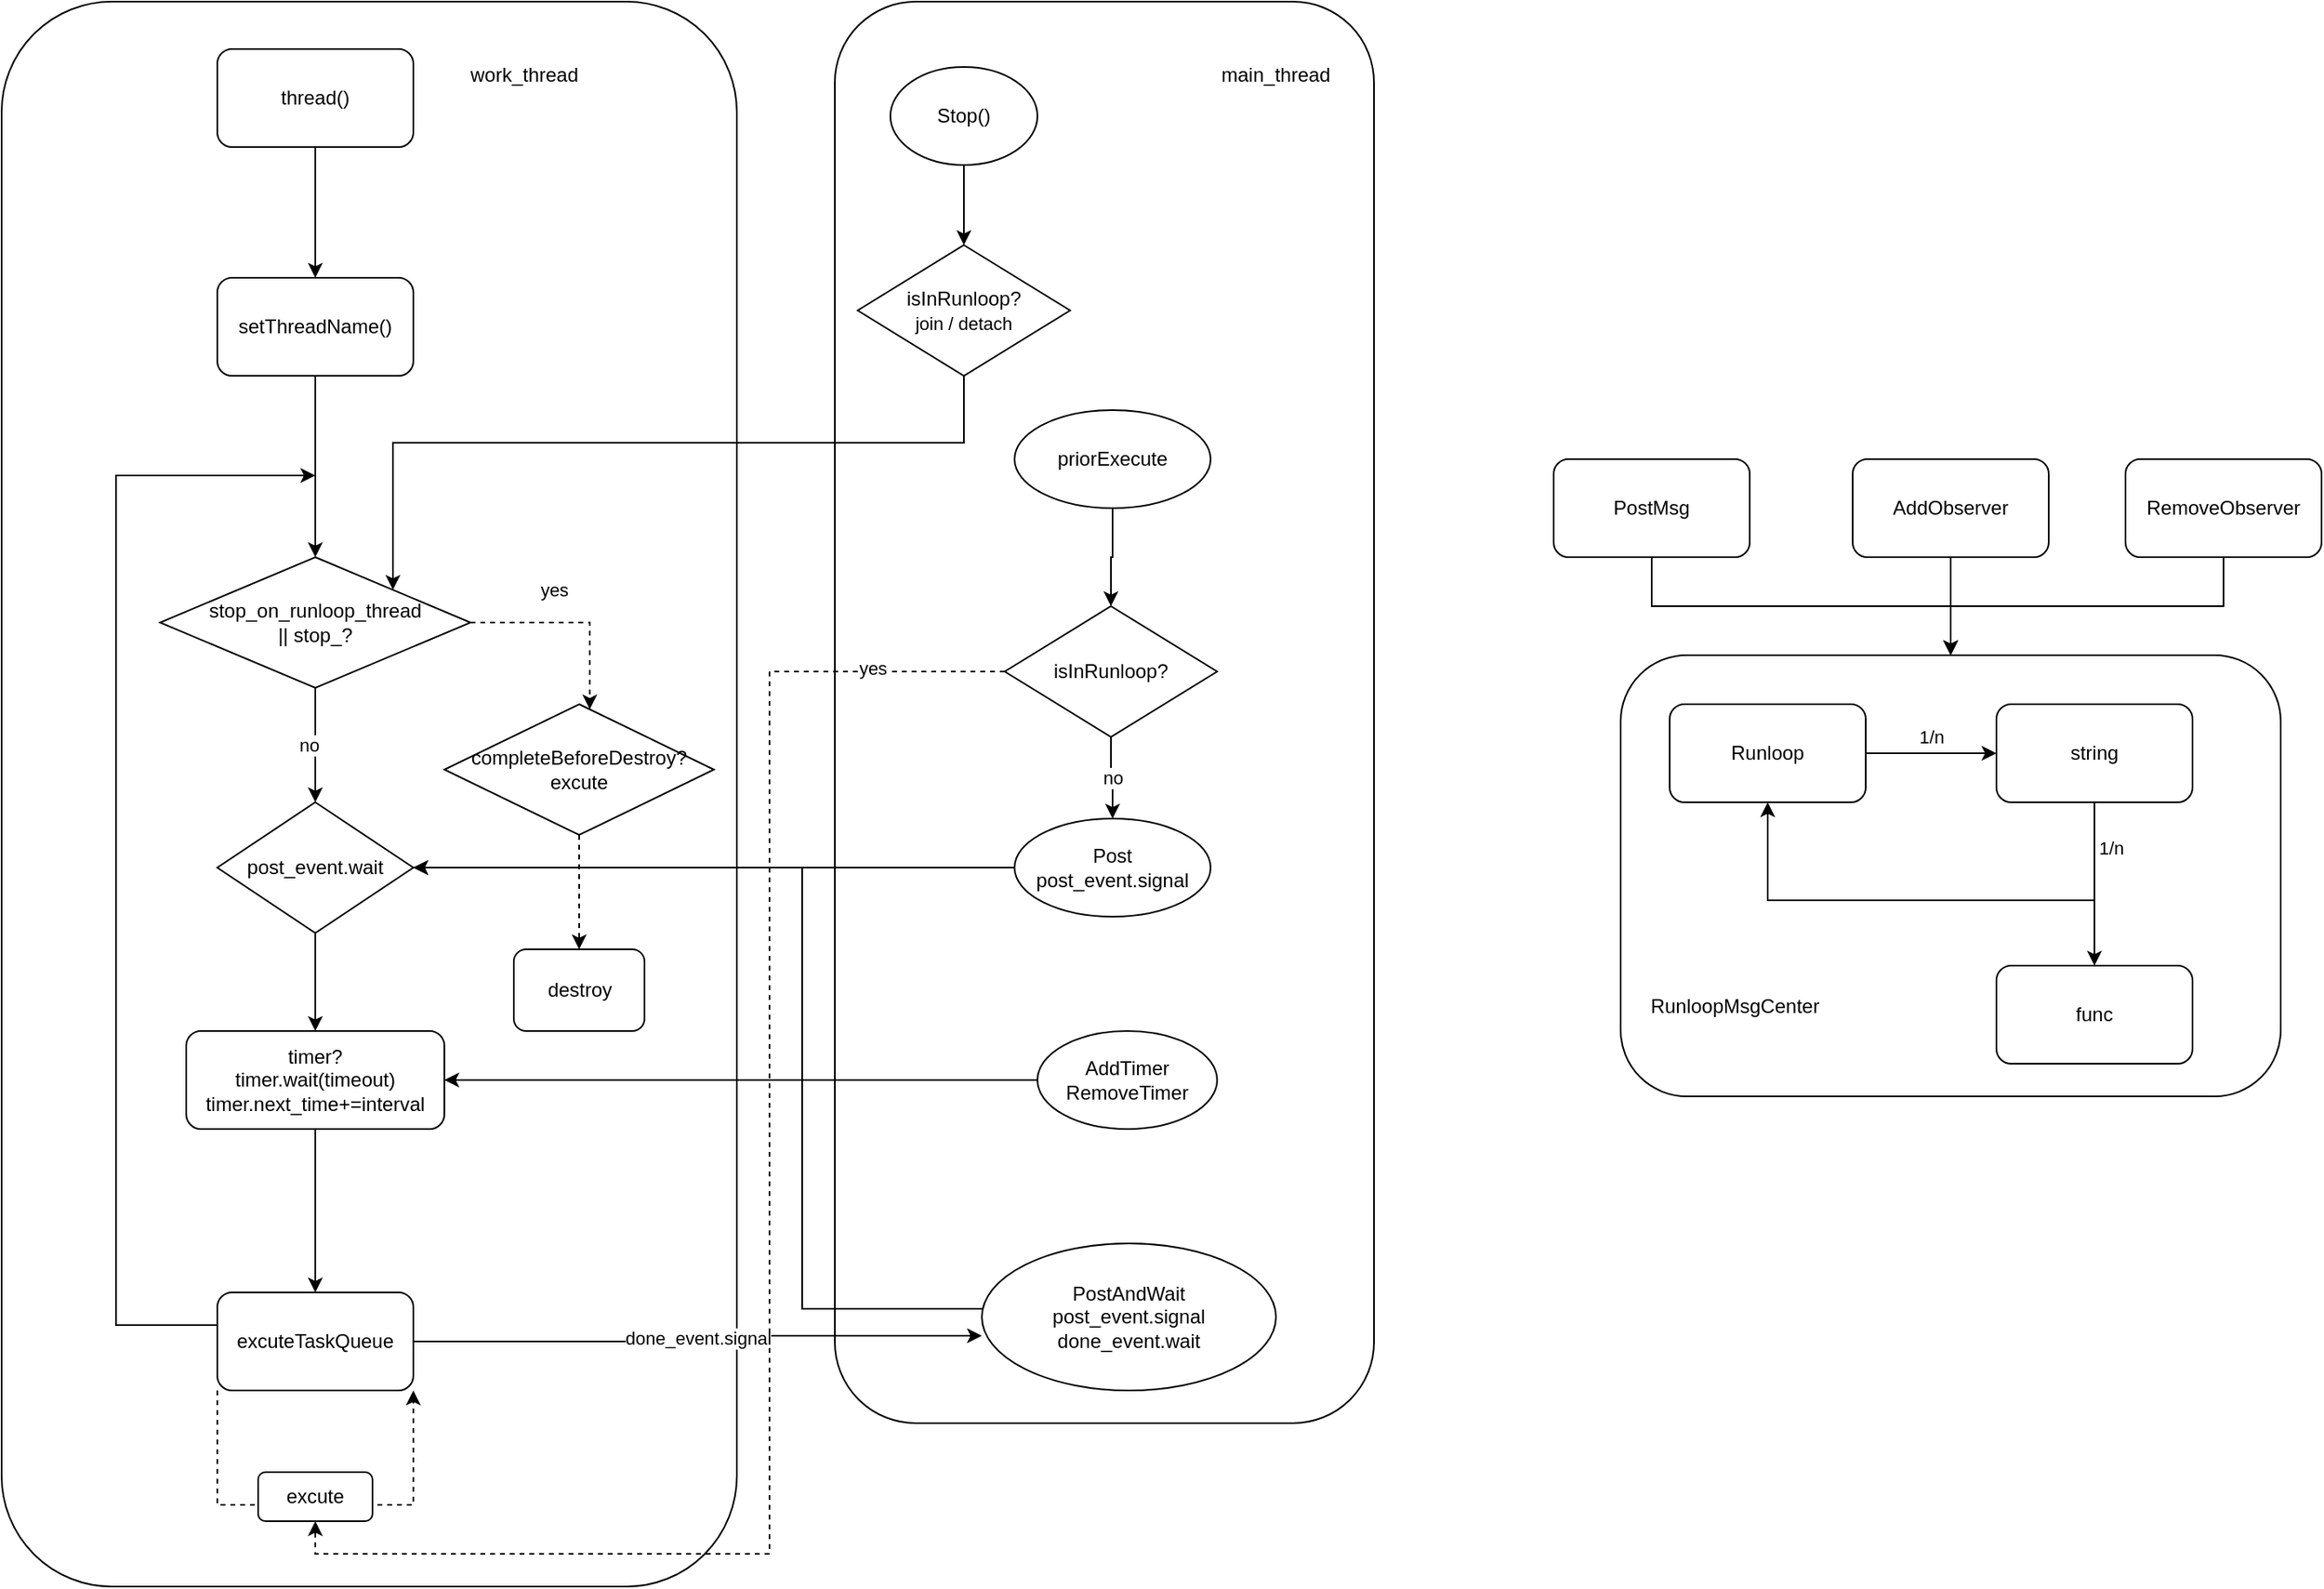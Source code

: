 <mxfile version="20.1.1" type="github">
  <diagram id="fi-OBeDVoVyC95V5E4uT" name="Page-1">
    <mxGraphModel dx="1366" dy="2054" grid="1" gridSize="10" guides="1" tooltips="1" connect="1" arrows="1" fold="1" page="1" pageScale="1" pageWidth="827" pageHeight="1169" math="0" shadow="0">
      <root>
        <mxCell id="0" />
        <mxCell id="1" parent="0" />
        <mxCell id="0UfKBpmWMLKohGauaPTg-60" value="" style="rounded=1;whiteSpace=wrap;html=1;" vertex="1" parent="1">
          <mxGeometry x="760" y="-330" width="330" height="870" as="geometry" />
        </mxCell>
        <mxCell id="0UfKBpmWMLKohGauaPTg-59" value="" style="rounded=1;whiteSpace=wrap;html=1;" vertex="1" parent="1">
          <mxGeometry x="250" y="-330" width="450" height="970" as="geometry" />
        </mxCell>
        <mxCell id="0UfKBpmWMLKohGauaPTg-15" value="" style="edgeStyle=orthogonalEdgeStyle;rounded=0;orthogonalLoop=1;jettySize=auto;html=1;" edge="1" parent="1" source="0UfKBpmWMLKohGauaPTg-13" target="0UfKBpmWMLKohGauaPTg-14">
          <mxGeometry relative="1" as="geometry" />
        </mxCell>
        <mxCell id="0UfKBpmWMLKohGauaPTg-13" value="thread()" style="rounded=1;whiteSpace=wrap;html=1;" vertex="1" parent="1">
          <mxGeometry x="382" y="-301" width="120" height="60" as="geometry" />
        </mxCell>
        <mxCell id="0UfKBpmWMLKohGauaPTg-22" value="" style="edgeStyle=orthogonalEdgeStyle;rounded=0;orthogonalLoop=1;jettySize=auto;html=1;" edge="1" parent="1" source="0UfKBpmWMLKohGauaPTg-14" target="0UfKBpmWMLKohGauaPTg-21">
          <mxGeometry relative="1" as="geometry" />
        </mxCell>
        <mxCell id="0UfKBpmWMLKohGauaPTg-14" value="setThreadName()" style="rounded=1;whiteSpace=wrap;html=1;" vertex="1" parent="1">
          <mxGeometry x="382" y="-161" width="120" height="60" as="geometry" />
        </mxCell>
        <mxCell id="0UfKBpmWMLKohGauaPTg-26" style="edgeStyle=orthogonalEdgeStyle;rounded=0;orthogonalLoop=1;jettySize=auto;html=1;exitX=0;exitY=0.5;exitDx=0;exitDy=0;" edge="1" parent="1" source="0UfKBpmWMLKohGauaPTg-16">
          <mxGeometry relative="1" as="geometry">
            <mxPoint x="442" y="-40" as="targetPoint" />
            <Array as="points">
              <mxPoint x="320" y="480" />
              <mxPoint x="320" y="-40" />
            </Array>
          </mxGeometry>
        </mxCell>
        <mxCell id="0UfKBpmWMLKohGauaPTg-65" value="done_event.signal" style="edgeStyle=orthogonalEdgeStyle;rounded=0;orthogonalLoop=1;jettySize=auto;html=1;entryX=0;entryY=0.628;entryDx=0;entryDy=0;entryPerimeter=0;" edge="1" parent="1" source="0UfKBpmWMLKohGauaPTg-16" target="0UfKBpmWMLKohGauaPTg-63">
          <mxGeometry relative="1" as="geometry">
            <Array as="points" />
          </mxGeometry>
        </mxCell>
        <mxCell id="0UfKBpmWMLKohGauaPTg-89" style="edgeStyle=orthogonalEdgeStyle;rounded=0;orthogonalLoop=1;jettySize=auto;html=1;exitX=0;exitY=1;exitDx=0;exitDy=0;dashed=1;entryX=1;entryY=1;entryDx=0;entryDy=0;" edge="1" parent="1" source="0UfKBpmWMLKohGauaPTg-16" target="0UfKBpmWMLKohGauaPTg-16">
          <mxGeometry relative="1" as="geometry">
            <Array as="points">
              <mxPoint x="382" y="590" />
              <mxPoint x="502" y="590" />
            </Array>
          </mxGeometry>
        </mxCell>
        <mxCell id="0UfKBpmWMLKohGauaPTg-16" value="excuteTaskQueue" style="rounded=1;whiteSpace=wrap;html=1;" vertex="1" parent="1">
          <mxGeometry x="382" y="460" width="120" height="60" as="geometry" />
        </mxCell>
        <mxCell id="0UfKBpmWMLKohGauaPTg-18" value="" style="group" vertex="1" connectable="0" parent="1">
          <mxGeometry x="1241" y="70" width="404" height="270" as="geometry" />
        </mxCell>
        <mxCell id="0UfKBpmWMLKohGauaPTg-11" value="" style="rounded=1;whiteSpace=wrap;html=1;" vertex="1" parent="0UfKBpmWMLKohGauaPTg-18">
          <mxGeometry width="404" height="270" as="geometry" />
        </mxCell>
        <mxCell id="0UfKBpmWMLKohGauaPTg-1" value="Runloop" style="rounded=1;whiteSpace=wrap;html=1;" vertex="1" parent="0UfKBpmWMLKohGauaPTg-18">
          <mxGeometry x="30" y="30" width="120" height="60" as="geometry" />
        </mxCell>
        <mxCell id="0UfKBpmWMLKohGauaPTg-8" style="edgeStyle=orthogonalEdgeStyle;rounded=0;orthogonalLoop=1;jettySize=auto;html=1;entryX=0.5;entryY=1;entryDx=0;entryDy=0;" edge="1" parent="0UfKBpmWMLKohGauaPTg-18" source="0UfKBpmWMLKohGauaPTg-2" target="0UfKBpmWMLKohGauaPTg-1">
          <mxGeometry relative="1" as="geometry">
            <Array as="points">
              <mxPoint x="290" y="150" />
              <mxPoint x="90" y="150" />
            </Array>
          </mxGeometry>
        </mxCell>
        <mxCell id="0UfKBpmWMLKohGauaPTg-9" value="1/n" style="edgeLabel;html=1;align=center;verticalAlign=middle;resizable=0;points=[];" vertex="1" connectable="0" parent="0UfKBpmWMLKohGauaPTg-8">
          <mxGeometry x="-0.827" y="1" relative="1" as="geometry">
            <mxPoint x="9" as="offset" />
          </mxGeometry>
        </mxCell>
        <mxCell id="0UfKBpmWMLKohGauaPTg-2" value="string" style="rounded=1;whiteSpace=wrap;html=1;" vertex="1" parent="0UfKBpmWMLKohGauaPTg-18">
          <mxGeometry x="230" y="30" width="120" height="60" as="geometry" />
        </mxCell>
        <mxCell id="0UfKBpmWMLKohGauaPTg-3" value="" style="edgeStyle=orthogonalEdgeStyle;rounded=0;orthogonalLoop=1;jettySize=auto;html=1;" edge="1" parent="0UfKBpmWMLKohGauaPTg-18" source="0UfKBpmWMLKohGauaPTg-1" target="0UfKBpmWMLKohGauaPTg-2">
          <mxGeometry relative="1" as="geometry" />
        </mxCell>
        <mxCell id="0UfKBpmWMLKohGauaPTg-10" value="1/n" style="edgeLabel;html=1;align=center;verticalAlign=middle;resizable=0;points=[];" vertex="1" connectable="0" parent="0UfKBpmWMLKohGauaPTg-3">
          <mxGeometry y="-1" relative="1" as="geometry">
            <mxPoint y="-11" as="offset" />
          </mxGeometry>
        </mxCell>
        <mxCell id="0UfKBpmWMLKohGauaPTg-6" value="func" style="rounded=1;whiteSpace=wrap;html=1;" vertex="1" parent="0UfKBpmWMLKohGauaPTg-18">
          <mxGeometry x="230" y="190" width="120" height="60" as="geometry" />
        </mxCell>
        <mxCell id="0UfKBpmWMLKohGauaPTg-7" value="" style="edgeStyle=orthogonalEdgeStyle;rounded=0;orthogonalLoop=1;jettySize=auto;html=1;" edge="1" parent="0UfKBpmWMLKohGauaPTg-18" source="0UfKBpmWMLKohGauaPTg-2" target="0UfKBpmWMLKohGauaPTg-6">
          <mxGeometry relative="1" as="geometry" />
        </mxCell>
        <mxCell id="0UfKBpmWMLKohGauaPTg-12" value="RunloopMsgCenter" style="text;html=1;strokeColor=none;fillColor=none;align=center;verticalAlign=middle;whiteSpace=wrap;rounded=0;" vertex="1" parent="0UfKBpmWMLKohGauaPTg-18">
          <mxGeometry x="40" y="200" width="60" height="30" as="geometry" />
        </mxCell>
        <mxCell id="0UfKBpmWMLKohGauaPTg-55" value="" style="edgeStyle=orthogonalEdgeStyle;rounded=0;orthogonalLoop=1;jettySize=auto;html=1;" edge="1" parent="1" source="0UfKBpmWMLKohGauaPTg-21" target="0UfKBpmWMLKohGauaPTg-53">
          <mxGeometry relative="1" as="geometry" />
        </mxCell>
        <mxCell id="0UfKBpmWMLKohGauaPTg-83" value="no" style="edgeLabel;html=1;align=center;verticalAlign=middle;resizable=0;points=[];" vertex="1" connectable="0" parent="0UfKBpmWMLKohGauaPTg-55">
          <mxGeometry x="-0.017" y="-4" relative="1" as="geometry">
            <mxPoint as="offset" />
          </mxGeometry>
        </mxCell>
        <mxCell id="0UfKBpmWMLKohGauaPTg-84" value="" style="edgeStyle=orthogonalEdgeStyle;rounded=0;orthogonalLoop=1;jettySize=auto;html=1;dashed=1;" edge="1" parent="1" source="0UfKBpmWMLKohGauaPTg-21" target="0UfKBpmWMLKohGauaPTg-82">
          <mxGeometry relative="1" as="geometry">
            <Array as="points">
              <mxPoint x="610" y="50" />
            </Array>
          </mxGeometry>
        </mxCell>
        <mxCell id="0UfKBpmWMLKohGauaPTg-86" value="yes" style="edgeLabel;html=1;align=center;verticalAlign=middle;resizable=0;points=[];" vertex="1" connectable="0" parent="0UfKBpmWMLKohGauaPTg-84">
          <mxGeometry x="-0.197" y="-2" relative="1" as="geometry">
            <mxPoint y="-22" as="offset" />
          </mxGeometry>
        </mxCell>
        <mxCell id="0UfKBpmWMLKohGauaPTg-21" value="stop_on_runloop_thread&lt;br&gt;|| stop_?" style="rhombus;whiteSpace=wrap;html=1;" vertex="1" parent="1">
          <mxGeometry x="347" y="10" width="190" height="80" as="geometry" />
        </mxCell>
        <mxCell id="0UfKBpmWMLKohGauaPTg-27" value="destroy" style="rounded=1;whiteSpace=wrap;html=1;" vertex="1" parent="1">
          <mxGeometry x="563.5" y="250" width="80" height="50" as="geometry" />
        </mxCell>
        <mxCell id="0UfKBpmWMLKohGauaPTg-41" value="" style="edgeStyle=orthogonalEdgeStyle;rounded=0;orthogonalLoop=1;jettySize=auto;html=1;" edge="1" parent="1" source="0UfKBpmWMLKohGauaPTg-28" target="0UfKBpmWMLKohGauaPTg-16">
          <mxGeometry relative="1" as="geometry" />
        </mxCell>
        <mxCell id="0UfKBpmWMLKohGauaPTg-28" value="timer?&lt;br&gt;timer.wait(timeout)&lt;br&gt;timer.next_time+=interval" style="rounded=1;whiteSpace=wrap;html=1;" vertex="1" parent="1">
          <mxGeometry x="363" y="300" width="158" height="60" as="geometry" />
        </mxCell>
        <mxCell id="0UfKBpmWMLKohGauaPTg-58" value="" style="edgeStyle=orthogonalEdgeStyle;rounded=0;orthogonalLoop=1;jettySize=auto;html=1;" edge="1" parent="1" source="0UfKBpmWMLKohGauaPTg-43" target="0UfKBpmWMLKohGauaPTg-28">
          <mxGeometry relative="1" as="geometry" />
        </mxCell>
        <mxCell id="0UfKBpmWMLKohGauaPTg-43" value="AddTimer&lt;br&gt;RemoveTimer" style="ellipse;whiteSpace=wrap;html=1;" vertex="1" parent="1">
          <mxGeometry x="884" y="300" width="110" height="60" as="geometry" />
        </mxCell>
        <mxCell id="0UfKBpmWMLKohGauaPTg-78" value="" style="edgeStyle=orthogonalEdgeStyle;rounded=0;orthogonalLoop=1;jettySize=auto;html=1;" edge="1" parent="1" source="0UfKBpmWMLKohGauaPTg-45" target="0UfKBpmWMLKohGauaPTg-77">
          <mxGeometry relative="1" as="geometry" />
        </mxCell>
        <mxCell id="0UfKBpmWMLKohGauaPTg-45" value="Stop()" style="ellipse;whiteSpace=wrap;html=1;" vertex="1" parent="1">
          <mxGeometry x="794" y="-290" width="90" height="60" as="geometry" />
        </mxCell>
        <mxCell id="0UfKBpmWMLKohGauaPTg-57" value="" style="edgeStyle=orthogonalEdgeStyle;rounded=0;orthogonalLoop=1;jettySize=auto;html=1;" edge="1" parent="1" source="0UfKBpmWMLKohGauaPTg-46" target="0UfKBpmWMLKohGauaPTg-53">
          <mxGeometry relative="1" as="geometry" />
        </mxCell>
        <mxCell id="0UfKBpmWMLKohGauaPTg-46" value="Post&lt;br&gt;post_event.signal" style="ellipse;whiteSpace=wrap;html=1;" vertex="1" parent="1">
          <mxGeometry x="870" y="170" width="120" height="60" as="geometry" />
        </mxCell>
        <mxCell id="0UfKBpmWMLKohGauaPTg-56" value="" style="edgeStyle=orthogonalEdgeStyle;rounded=0;orthogonalLoop=1;jettySize=auto;html=1;" edge="1" parent="1" source="0UfKBpmWMLKohGauaPTg-53" target="0UfKBpmWMLKohGauaPTg-28">
          <mxGeometry relative="1" as="geometry" />
        </mxCell>
        <mxCell id="0UfKBpmWMLKohGauaPTg-53" value="post_event.wait" style="rhombus;whiteSpace=wrap;html=1;" vertex="1" parent="1">
          <mxGeometry x="382" y="160" width="120" height="80" as="geometry" />
        </mxCell>
        <mxCell id="0UfKBpmWMLKohGauaPTg-61" value="work_thread" style="text;html=1;strokeColor=none;fillColor=none;align=center;verticalAlign=middle;whiteSpace=wrap;rounded=0;" vertex="1" parent="1">
          <mxGeometry x="540" y="-300" width="60" height="30" as="geometry" />
        </mxCell>
        <mxCell id="0UfKBpmWMLKohGauaPTg-62" value="main_thread" style="text;html=1;strokeColor=none;fillColor=none;align=center;verticalAlign=middle;whiteSpace=wrap;rounded=0;" vertex="1" parent="1">
          <mxGeometry x="1000" y="-300" width="60" height="30" as="geometry" />
        </mxCell>
        <mxCell id="0UfKBpmWMLKohGauaPTg-64" style="edgeStyle=orthogonalEdgeStyle;rounded=0;orthogonalLoop=1;jettySize=auto;html=1;entryX=1;entryY=0.5;entryDx=0;entryDy=0;" edge="1" parent="1" source="0UfKBpmWMLKohGauaPTg-63" target="0UfKBpmWMLKohGauaPTg-53">
          <mxGeometry relative="1" as="geometry">
            <Array as="points">
              <mxPoint x="740" y="470" />
              <mxPoint x="740" y="200" />
            </Array>
          </mxGeometry>
        </mxCell>
        <mxCell id="0UfKBpmWMLKohGauaPTg-63" value="PostAndWait&lt;br&gt;post_event.signal&lt;br&gt;done_event.wait" style="ellipse;whiteSpace=wrap;html=1;" vertex="1" parent="1">
          <mxGeometry x="850" y="430" width="180" height="90" as="geometry" />
        </mxCell>
        <mxCell id="0UfKBpmWMLKohGauaPTg-74" style="edgeStyle=orthogonalEdgeStyle;rounded=0;orthogonalLoop=1;jettySize=auto;html=1;exitX=0;exitY=0.5;exitDx=0;exitDy=0;dashed=1;entryX=0.5;entryY=1;entryDx=0;entryDy=0;" edge="1" parent="1" source="0UfKBpmWMLKohGauaPTg-72" target="0UfKBpmWMLKohGauaPTg-91">
          <mxGeometry relative="1" as="geometry">
            <Array as="points">
              <mxPoint x="720" y="80" />
              <mxPoint x="720" y="620" />
              <mxPoint x="442" y="620" />
            </Array>
          </mxGeometry>
        </mxCell>
        <mxCell id="0UfKBpmWMLKohGauaPTg-76" value="yes" style="edgeLabel;html=1;align=center;verticalAlign=middle;resizable=0;points=[];" vertex="1" connectable="0" parent="0UfKBpmWMLKohGauaPTg-74">
          <mxGeometry x="-0.835" y="-2" relative="1" as="geometry">
            <mxPoint as="offset" />
          </mxGeometry>
        </mxCell>
        <mxCell id="0UfKBpmWMLKohGauaPTg-75" style="edgeStyle=orthogonalEdgeStyle;rounded=0;orthogonalLoop=1;jettySize=auto;html=1;" edge="1" parent="1" source="0UfKBpmWMLKohGauaPTg-70" target="0UfKBpmWMLKohGauaPTg-72">
          <mxGeometry relative="1" as="geometry" />
        </mxCell>
        <mxCell id="0UfKBpmWMLKohGauaPTg-70" value="priorExecute" style="ellipse;whiteSpace=wrap;html=1;" vertex="1" parent="1">
          <mxGeometry x="870" y="-80" width="120" height="60" as="geometry" />
        </mxCell>
        <mxCell id="0UfKBpmWMLKohGauaPTg-73" value="no" style="edgeStyle=orthogonalEdgeStyle;rounded=0;orthogonalLoop=1;jettySize=auto;html=1;" edge="1" parent="1" source="0UfKBpmWMLKohGauaPTg-72" target="0UfKBpmWMLKohGauaPTg-46">
          <mxGeometry relative="1" as="geometry" />
        </mxCell>
        <mxCell id="0UfKBpmWMLKohGauaPTg-72" value="isInRunloop?" style="rhombus;whiteSpace=wrap;html=1;" vertex="1" parent="1">
          <mxGeometry x="864" y="40" width="130" height="80" as="geometry" />
        </mxCell>
        <mxCell id="0UfKBpmWMLKohGauaPTg-79" style="edgeStyle=orthogonalEdgeStyle;rounded=0;orthogonalLoop=1;jettySize=auto;html=1;entryX=1;entryY=0;entryDx=0;entryDy=0;exitX=0.5;exitY=1;exitDx=0;exitDy=0;" edge="1" parent="1" source="0UfKBpmWMLKohGauaPTg-77" target="0UfKBpmWMLKohGauaPTg-21">
          <mxGeometry relative="1" as="geometry">
            <Array as="points">
              <mxPoint x="839" y="-60" />
              <mxPoint x="489" y="-60" />
            </Array>
          </mxGeometry>
        </mxCell>
        <mxCell id="0UfKBpmWMLKohGauaPTg-77" value="isInRunloop?&lt;br&gt;&lt;span style=&quot;font-size: 11px;&quot;&gt;join / detach&lt;/span&gt;" style="rhombus;whiteSpace=wrap;html=1;" vertex="1" parent="1">
          <mxGeometry x="774" y="-181" width="130" height="80" as="geometry" />
        </mxCell>
        <mxCell id="0UfKBpmWMLKohGauaPTg-85" value="" style="edgeStyle=orthogonalEdgeStyle;rounded=0;orthogonalLoop=1;jettySize=auto;html=1;dashed=1;" edge="1" parent="1" source="0UfKBpmWMLKohGauaPTg-82" target="0UfKBpmWMLKohGauaPTg-27">
          <mxGeometry relative="1" as="geometry" />
        </mxCell>
        <mxCell id="0UfKBpmWMLKohGauaPTg-82" value="completeBeforeDestroy?&lt;br&gt;excute" style="rhombus;whiteSpace=wrap;html=1;" vertex="1" parent="1">
          <mxGeometry x="521" y="100" width="165" height="80" as="geometry" />
        </mxCell>
        <mxCell id="0UfKBpmWMLKohGauaPTg-91" value="excute" style="rounded=1;whiteSpace=wrap;html=1;" vertex="1" parent="1">
          <mxGeometry x="407" y="570" width="70" height="30" as="geometry" />
        </mxCell>
        <mxCell id="0UfKBpmWMLKohGauaPTg-99" style="edgeStyle=orthogonalEdgeStyle;rounded=0;orthogonalLoop=1;jettySize=auto;html=1;" edge="1" parent="1" source="0UfKBpmWMLKohGauaPTg-94" target="0UfKBpmWMLKohGauaPTg-11">
          <mxGeometry relative="1" as="geometry" />
        </mxCell>
        <mxCell id="0UfKBpmWMLKohGauaPTg-94" value="AddObserver" style="rounded=1;whiteSpace=wrap;html=1;" vertex="1" parent="1">
          <mxGeometry x="1383" y="-50" width="120" height="60" as="geometry" />
        </mxCell>
        <mxCell id="0UfKBpmWMLKohGauaPTg-100" style="edgeStyle=orthogonalEdgeStyle;rounded=0;orthogonalLoop=1;jettySize=auto;html=1;" edge="1" parent="1" source="0UfKBpmWMLKohGauaPTg-95" target="0UfKBpmWMLKohGauaPTg-11">
          <mxGeometry relative="1" as="geometry" />
        </mxCell>
        <mxCell id="0UfKBpmWMLKohGauaPTg-95" value="RemoveObserver" style="rounded=1;whiteSpace=wrap;html=1;" vertex="1" parent="1">
          <mxGeometry x="1550" y="-50" width="120" height="60" as="geometry" />
        </mxCell>
        <mxCell id="0UfKBpmWMLKohGauaPTg-98" style="edgeStyle=orthogonalEdgeStyle;rounded=0;orthogonalLoop=1;jettySize=auto;html=1;" edge="1" parent="1" source="0UfKBpmWMLKohGauaPTg-96" target="0UfKBpmWMLKohGauaPTg-11">
          <mxGeometry relative="1" as="geometry" />
        </mxCell>
        <mxCell id="0UfKBpmWMLKohGauaPTg-96" value="PostMsg" style="rounded=1;whiteSpace=wrap;html=1;" vertex="1" parent="1">
          <mxGeometry x="1200" y="-50" width="120" height="60" as="geometry" />
        </mxCell>
      </root>
    </mxGraphModel>
  </diagram>
</mxfile>
